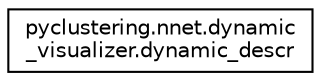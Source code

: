 digraph "Graphical Class Hierarchy"
{
 // INTERACTIVE_SVG=YES
 // LATEX_PDF_SIZE
  edge [fontname="Helvetica",fontsize="10",labelfontname="Helvetica",labelfontsize="10"];
  node [fontname="Helvetica",fontsize="10",shape=record];
  rankdir="LR";
  Node0 [label="pyclustering.nnet.dynamic\l_visualizer.dynamic_descr",height=0.2,width=0.4,color="black", fillcolor="white", style="filled",URL="$de/de0/classpyclustering_1_1nnet_1_1dynamic__visualizer_1_1dynamic__descr.html",tooltip="Output dynamic description that used to display."];
}
